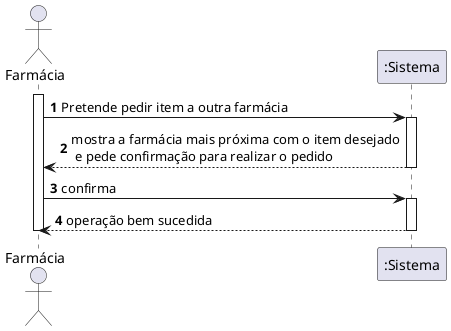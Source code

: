 @startuml
autonumber
actor "Farmácia" as FARM

activate FARM
FARM -> ":Sistema" : Pretende pedir item a outra farmácia
activate ":Sistema"

":Sistema" --> FARM : mostra a farmácia mais próxima com o item desejado\n e pede confirmação para realizar o pedido
deactivate ":Sistema"

FARM -> ":Sistema" : confirma
activate ":Sistema"
":Sistema" --> FARM : operação bem sucedida
deactivate ":Sistema"

deactivate FARM
@enduml
